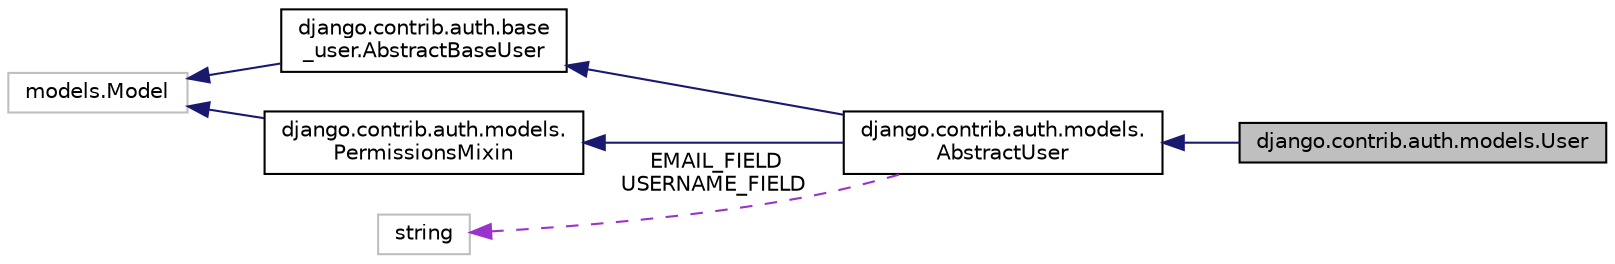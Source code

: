 digraph "django.contrib.auth.models.User"
{
 // LATEX_PDF_SIZE
  edge [fontname="Helvetica",fontsize="10",labelfontname="Helvetica",labelfontsize="10"];
  node [fontname="Helvetica",fontsize="10",shape=record];
  rankdir="LR";
  Node1 [label="django.contrib.auth.models.User",height=0.2,width=0.4,color="black", fillcolor="grey75", style="filled", fontcolor="black",tooltip=" "];
  Node2 -> Node1 [dir="back",color="midnightblue",fontsize="10",style="solid"];
  Node2 [label="django.contrib.auth.models.\lAbstractUser",height=0.2,width=0.4,color="black", fillcolor="white", style="filled",URL="$classdjango_1_1contrib_1_1auth_1_1models_1_1_abstract_user.html",tooltip=" "];
  Node3 -> Node2 [dir="back",color="midnightblue",fontsize="10",style="solid"];
  Node3 [label="django.contrib.auth.base\l_user.AbstractBaseUser",height=0.2,width=0.4,color="black", fillcolor="white", style="filled",URL="$classdjango_1_1contrib_1_1auth_1_1base__user_1_1_abstract_base_user.html",tooltip=" "];
  Node4 -> Node3 [dir="back",color="midnightblue",fontsize="10",style="solid"];
  Node4 [label="models.Model",height=0.2,width=0.4,color="grey75", fillcolor="white", style="filled",tooltip=" "];
  Node5 -> Node2 [dir="back",color="midnightblue",fontsize="10",style="solid"];
  Node5 [label="django.contrib.auth.models.\lPermissionsMixin",height=0.2,width=0.4,color="black", fillcolor="white", style="filled",URL="$classdjango_1_1contrib_1_1auth_1_1models_1_1_permissions_mixin.html",tooltip=" "];
  Node4 -> Node5 [dir="back",color="midnightblue",fontsize="10",style="solid"];
  Node6 -> Node2 [dir="back",color="darkorchid3",fontsize="10",style="dashed",label=" EMAIL_FIELD\nUSERNAME_FIELD" ];
  Node6 [label="string",height=0.2,width=0.4,color="grey75", fillcolor="white", style="filled",tooltip=" "];
}
